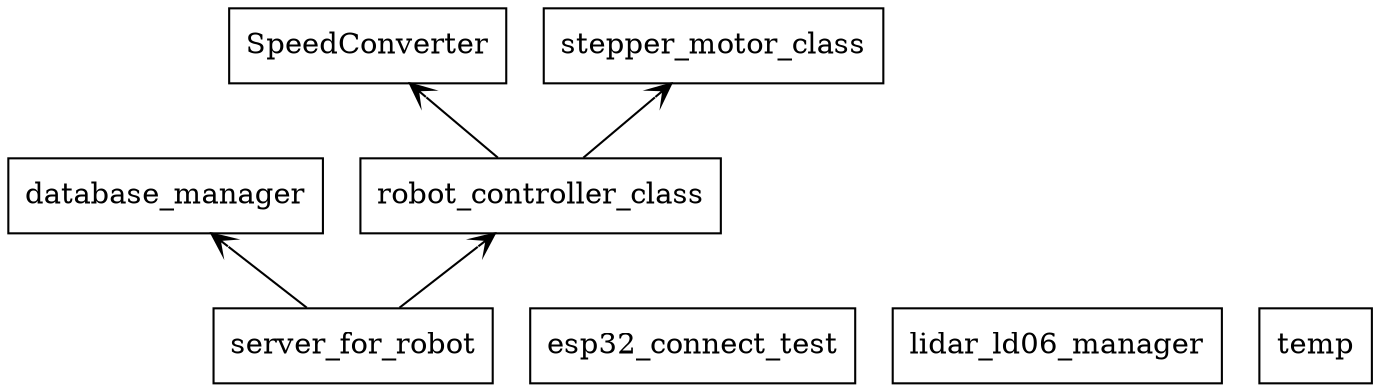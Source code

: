 digraph "packages_RobotController" {
rankdir=BT
charset="utf-8"
"SpeedConverter" [color="black", label=<SpeedConverter>, shape="box", style="solid"];
"database_manager" [color="black", label=<database_manager>, shape="box", style="solid"];
"esp32_connect_test" [color="black", label=<esp32_connect_test>, shape="box", style="solid"];
"lidar_ld06_manager" [color="black", label=<lidar_ld06_manager>, shape="box", style="solid"];
"robot_controller_class" [color="black", label=<robot_controller_class>, shape="box", style="solid"];
"server_for_robot" [color="black", label=<server_for_robot>, shape="box", style="solid"];
"stepper_motor_class" [color="black", label=<stepper_motor_class>, shape="box", style="solid"];
"temp" [color="black", label=<temp>, shape="box", style="solid"];
"robot_controller_class" -> "SpeedConverter" [arrowhead="open", arrowtail="none"];
"robot_controller_class" -> "stepper_motor_class" [arrowhead="open", arrowtail="none"];
"server_for_robot" -> "database_manager" [arrowhead="open", arrowtail="none"];
"server_for_robot" -> "robot_controller_class" [arrowhead="open", arrowtail="none"];
}

